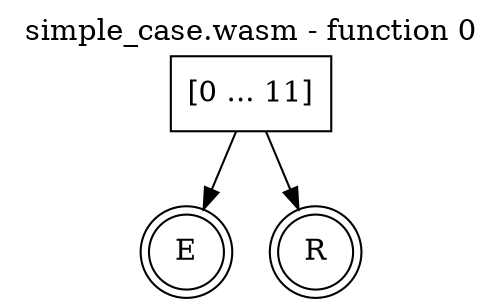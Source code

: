 digraph finite_state_machine {
    label = "simple_case.wasm - function 0"
    labelloc =  t
    labelfontsize = 16
    labelfontcolor = black
    labelfontname = "Helvetica"
    node [shape = doublecircle]; E R ;
    node [shape = box];
    node [shape=box, color=black, style=solid] 0[label="[0 ... 11]"]
    0 -> E;
    0 -> R;
}
